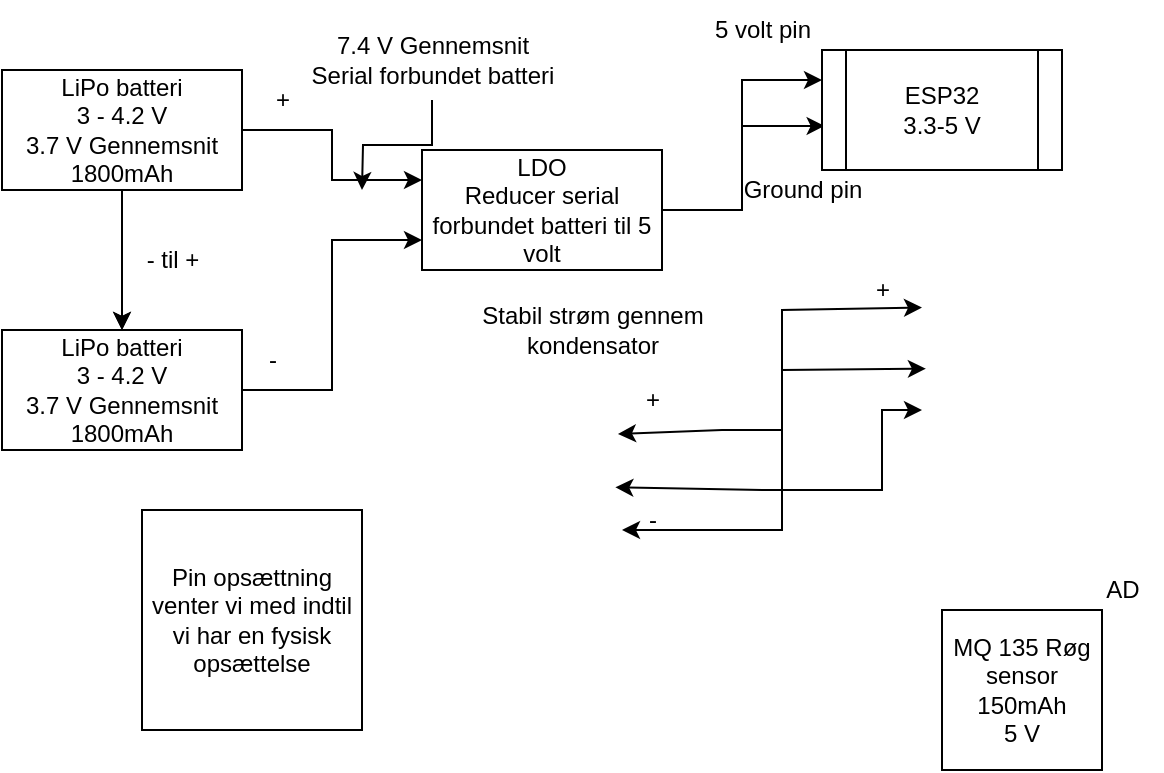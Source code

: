 <mxfile version="21.1.1" type="google" pages="3">
  <diagram id="cht08Sx6rMtbBWIcGeOf" name="Hardware">
    <mxGraphModel grid="1" page="1" gridSize="10" guides="1" tooltips="1" connect="1" arrows="1" fold="1" pageScale="1" pageWidth="850" pageHeight="1100" math="0" shadow="0">
      <root>
        <mxCell id="0" />
        <mxCell id="1" parent="0" />
        <mxCell id="wdVhG9PbO-ZtxWnEt1wb-10" style="edgeStyle=orthogonalEdgeStyle;rounded=0;orthogonalLoop=1;jettySize=auto;html=1;entryX=0;entryY=0.25;entryDx=0;entryDy=0;" edge="1" parent="1" source="PqSJHG23r1IrJSX_8wj1-5" target="PqSJHG23r1IrJSX_8wj1-8">
          <mxGeometry relative="1" as="geometry" />
        </mxCell>
        <mxCell id="4GnLdgJhROQ5FufntM6D-9" style="edgeStyle=orthogonalEdgeStyle;rounded=0;orthogonalLoop=1;jettySize=auto;html=1;entryX=0.011;entryY=0.633;entryDx=0;entryDy=0;entryPerimeter=0;" edge="1" parent="1" source="PqSJHG23r1IrJSX_8wj1-5" target="PqSJHG23r1IrJSX_8wj1-8">
          <mxGeometry relative="1" as="geometry" />
        </mxCell>
        <mxCell id="PqSJHG23r1IrJSX_8wj1-5" value="LDO&lt;br&gt;Reducer serial forbundet batteri til 5 volt" style="rounded=0;whiteSpace=wrap;html=1;" vertex="1" parent="1">
          <mxGeometry x="260" y="90" width="120" height="60" as="geometry" />
        </mxCell>
        <mxCell id="PqSJHG23r1IrJSX_8wj1-6" style="edgeStyle=orthogonalEdgeStyle;rounded=0;orthogonalLoop=1;jettySize=auto;html=1;entryX=0;entryY=0.75;entryDx=0;entryDy=0;" edge="1" parent="1" target="PqSJHG23r1IrJSX_8wj1-5">
          <mxGeometry relative="1" as="geometry" />
        </mxCell>
        <mxCell id="PqSJHG23r1IrJSX_8wj1-8" value="ESP32&lt;br&gt;3.3-5 V" style="shape=process;whiteSpace=wrap;html=1;backgroundOutline=1;" vertex="1" parent="1">
          <mxGeometry x="460" y="40" width="120" height="60" as="geometry" />
        </mxCell>
        <mxCell id="PqSJHG23r1IrJSX_8wj1-7" style="edgeStyle=orthogonalEdgeStyle;rounded=0;orthogonalLoop=1;jettySize=auto;html=1;entryX=0;entryY=0.5;entryDx=0;entryDy=0;" edge="1" parent="1" target="PqSJHG23r1IrJSX_8wj1-5">
          <mxGeometry relative="1" as="geometry" />
        </mxCell>
        <mxCell id="wdVhG9PbO-ZtxWnEt1wb-1" style="edgeStyle=orthogonalEdgeStyle;rounded=0;orthogonalLoop=1;jettySize=auto;html=1;" edge="1" parent="1" source="wdVhG9PbO-ZtxWnEt1wb-2" target="wdVhG9PbO-ZtxWnEt1wb-3">
          <mxGeometry relative="1" as="geometry">
            <Array as="points">
              <mxPoint x="110" y="140" />
              <mxPoint x="110" y="140" />
            </Array>
          </mxGeometry>
        </mxCell>
        <mxCell id="wdVhG9PbO-ZtxWnEt1wb-8" style="edgeStyle=orthogonalEdgeStyle;rounded=0;orthogonalLoop=1;jettySize=auto;html=1;entryX=0;entryY=0.25;entryDx=0;entryDy=0;" edge="1" parent="1" source="wdVhG9PbO-ZtxWnEt1wb-2" target="PqSJHG23r1IrJSX_8wj1-5">
          <mxGeometry relative="1" as="geometry" />
        </mxCell>
        <mxCell id="wdVhG9PbO-ZtxWnEt1wb-13" value="" style="edgeStyle=orthogonalEdgeStyle;rounded=0;orthogonalLoop=1;jettySize=auto;html=1;" edge="1" parent="1" source="wdVhG9PbO-ZtxWnEt1wb-2" target="wdVhG9PbO-ZtxWnEt1wb-3">
          <mxGeometry relative="1" as="geometry" />
        </mxCell>
        <mxCell id="wdVhG9PbO-ZtxWnEt1wb-2" value="LiPo batteri &lt;br&gt;3 - 4.2 V&lt;br&gt;3.7 V Gennemsnit&lt;br&gt;1800mAh" style="rounded=0;whiteSpace=wrap;html=1;" vertex="1" parent="1">
          <mxGeometry x="50" y="50" width="120" height="60" as="geometry" />
        </mxCell>
        <mxCell id="wdVhG9PbO-ZtxWnEt1wb-9" style="edgeStyle=orthogonalEdgeStyle;rounded=0;orthogonalLoop=1;jettySize=auto;html=1;entryX=0;entryY=0.75;entryDx=0;entryDy=0;" edge="1" parent="1" source="wdVhG9PbO-ZtxWnEt1wb-3" target="PqSJHG23r1IrJSX_8wj1-5">
          <mxGeometry relative="1" as="geometry" />
        </mxCell>
        <mxCell id="wdVhG9PbO-ZtxWnEt1wb-3" value="LiPo batteri &lt;br&gt;3 - 4.2 V&lt;br&gt;3.7 V Gennemsnit&lt;br&gt;1800mAh" style="rounded=0;whiteSpace=wrap;html=1;" vertex="1" parent="1">
          <mxGeometry x="50" y="180" width="120" height="60" as="geometry" />
        </mxCell>
        <mxCell id="wdVhG9PbO-ZtxWnEt1wb-4" value="MQ 135 Røg sensor&lt;br&gt;150mAh&lt;br&gt;5 V" style="whiteSpace=wrap;html=1;aspect=fixed;" vertex="1" parent="1">
          <mxGeometry x="520" y="320" width="80" height="80" as="geometry" />
        </mxCell>
        <mxCell id="wdVhG9PbO-ZtxWnEt1wb-14" value="- til +" style="text;html=1;align=center;verticalAlign=middle;resizable=0;points=[];autosize=1;strokeColor=none;fillColor=none;" vertex="1" parent="1">
          <mxGeometry x="110" y="130" width="50" height="30" as="geometry" />
        </mxCell>
        <mxCell id="wdVhG9PbO-ZtxWnEt1wb-15" value="+" style="text;html=1;align=center;verticalAlign=middle;resizable=0;points=[];autosize=1;strokeColor=none;fillColor=none;" vertex="1" parent="1">
          <mxGeometry x="175" y="50" width="30" height="30" as="geometry" />
        </mxCell>
        <mxCell id="wdVhG9PbO-ZtxWnEt1wb-16" value="-" style="text;html=1;align=center;verticalAlign=middle;resizable=0;points=[];autosize=1;strokeColor=none;fillColor=none;" vertex="1" parent="1">
          <mxGeometry x="170" y="180" width="30" height="30" as="geometry" />
        </mxCell>
        <mxCell id="wdVhG9PbO-ZtxWnEt1wb-18" style="edgeStyle=orthogonalEdgeStyle;rounded=0;orthogonalLoop=1;jettySize=auto;html=1;" edge="1" parent="1" source="wdVhG9PbO-ZtxWnEt1wb-17">
          <mxGeometry relative="1" as="geometry">
            <mxPoint x="230" y="110" as="targetPoint" />
          </mxGeometry>
        </mxCell>
        <mxCell id="wdVhG9PbO-ZtxWnEt1wb-17" value="7.4 V Gennemsnit&lt;br&gt;Serial forbundet batteri" style="text;html=1;align=center;verticalAlign=middle;resizable=0;points=[];autosize=1;strokeColor=none;fillColor=none;" vertex="1" parent="1">
          <mxGeometry x="195" y="25" width="140" height="40" as="geometry" />
        </mxCell>
        <mxCell id="wdVhG9PbO-ZtxWnEt1wb-24" value="+" style="text;html=1;align=center;verticalAlign=middle;resizable=0;points=[];autosize=1;strokeColor=none;fillColor=none;" vertex="1" parent="1">
          <mxGeometry x="360" y="200" width="30" height="30" as="geometry" />
        </mxCell>
        <mxCell id="wdVhG9PbO-ZtxWnEt1wb-25" value="-" style="text;html=1;align=center;verticalAlign=middle;resizable=0;points=[];autosize=1;strokeColor=none;fillColor=none;" vertex="1" parent="1">
          <mxGeometry x="360" y="260" width="30" height="30" as="geometry" />
        </mxCell>
        <mxCell id="wdVhG9PbO-ZtxWnEt1wb-27" value="Pin opsættning venter vi med indtil vi har en fysisk opsættelse" style="whiteSpace=wrap;html=1;aspect=fixed;" vertex="1" parent="1">
          <mxGeometry x="120" y="270" width="110" height="110" as="geometry" />
        </mxCell>
        <mxCell id="4GnLdgJhROQ5FufntM6D-3" value="" style="endArrow=classic;startArrow=classic;html=1;rounded=0;exitX=-0.067;exitY=0.067;exitDx=0;exitDy=0;exitPerimeter=0;entryX=0;entryY=0.25;entryDx=0;entryDy=0;" edge="1" parent="1">
          <mxGeometry width="50" height="50" relative="1" as="geometry">
            <mxPoint x="357.99" y="232.01" as="sourcePoint" />
            <mxPoint x="510" y="168.75" as="targetPoint" />
            <Array as="points">
              <mxPoint x="410" y="230" />
              <mxPoint x="440" y="230" />
              <mxPoint x="440" y="170" />
            </Array>
          </mxGeometry>
        </mxCell>
        <mxCell id="4GnLdgJhROQ5FufntM6D-4" value="" style="endArrow=classic;startArrow=classic;html=1;rounded=0;exitX=-0.111;exitY=0.956;exitDx=0;exitDy=0;exitPerimeter=0;" edge="1" parent="1">
          <mxGeometry width="50" height="50" relative="1" as="geometry">
            <mxPoint x="356.67" y="258.68" as="sourcePoint" />
            <mxPoint x="510" y="220" as="targetPoint" />
            <Array as="points">
              <mxPoint x="430" y="260" />
              <mxPoint x="490" y="260" />
              <mxPoint x="490" y="220" />
            </Array>
          </mxGeometry>
        </mxCell>
        <mxCell id="4GnLdgJhROQ5FufntM6D-8" value="5 volt pin" style="text;html=1;align=center;verticalAlign=middle;resizable=0;points=[];autosize=1;strokeColor=none;fillColor=none;" vertex="1" parent="1">
          <mxGeometry x="395" y="15" width="70" height="30" as="geometry" />
        </mxCell>
        <mxCell id="4GnLdgJhROQ5FufntM6D-10" value="Ground pin" style="text;html=1;align=center;verticalAlign=middle;resizable=0;points=[];autosize=1;strokeColor=none;fillColor=none;" vertex="1" parent="1">
          <mxGeometry x="410" y="95" width="80" height="30" as="geometry" />
        </mxCell>
        <mxCell id="bICxV2Dl_RaOIShKPeEX-1" value="Stabil strøm gennem &lt;br&gt;kondensator" style="text;html=1;align=center;verticalAlign=middle;resizable=0;points=[];autosize=1;strokeColor=none;fillColor=none;" vertex="1" parent="1">
          <mxGeometry x="280" y="160" width="130" height="40" as="geometry" />
        </mxCell>
        <mxCell id="bICxV2Dl_RaOIShKPeEX-5" value="AD" style="text;html=1;align=center;verticalAlign=middle;resizable=0;points=[];autosize=1;strokeColor=none;fillColor=none;" vertex="1" parent="1">
          <mxGeometry x="590" y="295" width="40" height="30" as="geometry" />
        </mxCell>
        <mxCell id="PUn33nfPiZZp9KQ5Z-89-1" value="+" style="text;html=1;align=center;verticalAlign=middle;resizable=0;points=[];autosize=1;strokeColor=none;fillColor=none;" vertex="1" parent="1">
          <mxGeometry x="475" y="145" width="30" height="30" as="geometry" />
        </mxCell>
        <mxCell id="PUn33nfPiZZp9KQ5Z-89-4" value="" style="endArrow=classic;startArrow=classic;html=1;rounded=0;entryX=0.015;entryY=0.658;entryDx=0;entryDy=0;entryPerimeter=0;" edge="1" parent="1">
          <mxGeometry width="50" height="50" relative="1" as="geometry">
            <mxPoint x="360" y="280" as="sourcePoint" />
            <mxPoint x="511.95" y="199.35" as="targetPoint" />
            <Array as="points">
              <mxPoint x="440" y="280" />
              <mxPoint x="440" y="200" />
            </Array>
          </mxGeometry>
        </mxCell>
      </root>
    </mxGraphModel>
  </diagram>
  <diagram id="C5RBs43oDa-KdzZeNtuy" name="Software">
    <mxGraphModel grid="1" page="1" gridSize="10" guides="1" tooltips="1" connect="1" arrows="1" fold="1" pageScale="1" pageWidth="827" pageHeight="1169" math="0" shadow="0">
      <root>
        <mxCell id="WIyWlLk6GJQsqaUBKTNV-0" />
        <mxCell id="WIyWlLk6GJQsqaUBKTNV-1" parent="WIyWlLk6GJQsqaUBKTNV-0" />
        <mxCell id="S6wTLcBWOWjdzUBLz-QY-0" style="edgeStyle=orthogonalEdgeStyle;rounded=0;orthogonalLoop=1;jettySize=auto;html=1;entryX=0.5;entryY=0;entryDx=0;entryDy=0;" edge="1" parent="WIyWlLk6GJQsqaUBKTNV-1" source="S6wTLcBWOWjdzUBLz-QY-1" target="S6wTLcBWOWjdzUBLz-QY-3">
          <mxGeometry relative="1" as="geometry" />
        </mxCell>
        <mxCell id="S6wTLcBWOWjdzUBLz-QY-1" value="Start process&amp;nbsp;" style="ellipse;whiteSpace=wrap;html=1;" vertex="1" parent="WIyWlLk6GJQsqaUBKTNV-1">
          <mxGeometry x="-240" width="120" height="80" as="geometry" />
        </mxCell>
        <mxCell id="S6wTLcBWOWjdzUBLz-QY-2" style="edgeStyle=orthogonalEdgeStyle;rounded=0;orthogonalLoop=1;jettySize=auto;html=1;exitX=0.5;exitY=1;exitDx=0;exitDy=0;entryX=0.5;entryY=0;entryDx=0;entryDy=0;entryPerimeter=0;" edge="1" parent="WIyWlLk6GJQsqaUBKTNV-1" source="S6wTLcBWOWjdzUBLz-QY-3" target="S6wTLcBWOWjdzUBLz-QY-73">
          <mxGeometry relative="1" as="geometry" />
        </mxCell>
        <mxCell id="S6wTLcBWOWjdzUBLz-QY-3" value="The order of Loading Processes and scripts" style="shape=process;whiteSpace=wrap;html=1;backgroundOutline=1;" vertex="1" parent="WIyWlLk6GJQsqaUBKTNV-1">
          <mxGeometry x="-240" y="110" width="120" height="60" as="geometry" />
        </mxCell>
        <mxCell id="S6wTLcBWOWjdzUBLz-QY-4" style="edgeStyle=orthogonalEdgeStyle;rounded=0;orthogonalLoop=1;jettySize=auto;html=1;" edge="1" parent="WIyWlLk6GJQsqaUBKTNV-1" source="S6wTLcBWOWjdzUBLz-QY-5" target="S6wTLcBWOWjdzUBLz-QY-13">
          <mxGeometry relative="1" as="geometry" />
        </mxCell>
        <mxCell id="S6wTLcBWOWjdzUBLz-QY-5" value="SQLite Database" style="ellipse;whiteSpace=wrap;html=1;" vertex="1" parent="WIyWlLk6GJQsqaUBKTNV-1">
          <mxGeometry x="148" width="120" height="80" as="geometry" />
        </mxCell>
        <mxCell id="S6wTLcBWOWjdzUBLz-QY-6" style="edgeStyle=orthogonalEdgeStyle;rounded=0;orthogonalLoop=1;jettySize=auto;html=1;" edge="1" parent="WIyWlLk6GJQsqaUBKTNV-1" source="S6wTLcBWOWjdzUBLz-QY-7" target="S6wTLcBWOWjdzUBLz-QY-16">
          <mxGeometry relative="1" as="geometry" />
        </mxCell>
        <mxCell id="S6wTLcBWOWjdzUBLz-QY-7" value="RPI RaspBerryPi" style="ellipse;whiteSpace=wrap;html=1;" vertex="1" parent="WIyWlLk6GJQsqaUBKTNV-1">
          <mxGeometry x="490" width="120" height="80" as="geometry" />
        </mxCell>
        <mxCell id="S6wTLcBWOWjdzUBLz-QY-8" style="edgeStyle=orthogonalEdgeStyle;rounded=0;orthogonalLoop=1;jettySize=auto;html=1;entryX=0.5;entryY=0;entryDx=0;entryDy=0;" edge="1" parent="WIyWlLk6GJQsqaUBKTNV-1" source="S6wTLcBWOWjdzUBLz-QY-9" target="S6wTLcBWOWjdzUBLz-QY-18">
          <mxGeometry relative="1" as="geometry" />
        </mxCell>
        <mxCell id="S6wTLcBWOWjdzUBLz-QY-9" value="HTML" style="ellipse;whiteSpace=wrap;html=1;" vertex="1" parent="WIyWlLk6GJQsqaUBKTNV-1">
          <mxGeometry x="740" width="120" height="80" as="geometry" />
        </mxCell>
        <mxCell id="S6wTLcBWOWjdzUBLz-QY-10" style="edgeStyle=orthogonalEdgeStyle;rounded=0;orthogonalLoop=1;jettySize=auto;html=1;" edge="1" parent="WIyWlLk6GJQsqaUBKTNV-1" source="S6wTLcBWOWjdzUBLz-QY-11" target="S6wTLcBWOWjdzUBLz-QY-20">
          <mxGeometry relative="1" as="geometry" />
        </mxCell>
        <mxCell id="S6wTLcBWOWjdzUBLz-QY-11" value="&lt;div&gt;ESP32 Main&lt;/div&gt;" style="ellipse;whiteSpace=wrap;html=1;" vertex="1" parent="WIyWlLk6GJQsqaUBKTNV-1">
          <mxGeometry x="980" width="120" height="80" as="geometry" />
        </mxCell>
        <mxCell id="S6wTLcBWOWjdzUBLz-QY-12" style="edgeStyle=orthogonalEdgeStyle;rounded=0;orthogonalLoop=1;jettySize=auto;html=1;entryX=0.5;entryY=0;entryDx=0;entryDy=0;entryPerimeter=0;" edge="1" parent="WIyWlLk6GJQsqaUBKTNV-1" source="S6wTLcBWOWjdzUBLz-QY-13" target="S6wTLcBWOWjdzUBLz-QY-58">
          <mxGeometry relative="1" as="geometry" />
        </mxCell>
        <mxCell id="S6wTLcBWOWjdzUBLz-QY-13" value="Database lister pre-oprettede på RPI" style="shape=process;whiteSpace=wrap;html=1;backgroundOutline=1;" vertex="1" parent="WIyWlLk6GJQsqaUBKTNV-1">
          <mxGeometry x="148" y="110" width="120" height="60" as="geometry" />
        </mxCell>
        <mxCell id="S6wTLcBWOWjdzUBLz-QY-14" style="edgeStyle=orthogonalEdgeStyle;rounded=0;orthogonalLoop=1;jettySize=auto;html=1;" edge="1" parent="WIyWlLk6GJQsqaUBKTNV-1" source="S6wTLcBWOWjdzUBLz-QY-16" target="S6wTLcBWOWjdzUBLz-QY-51">
          <mxGeometry relative="1" as="geometry" />
        </mxCell>
        <mxCell id="S6wTLcBWOWjdzUBLz-QY-15" style="edgeStyle=orthogonalEdgeStyle;rounded=0;orthogonalLoop=1;jettySize=auto;html=1;entryX=1;entryY=0.5;entryDx=0;entryDy=0;" edge="1" parent="WIyWlLk6GJQsqaUBKTNV-1" source="S6wTLcBWOWjdzUBLz-QY-16" target="S6wTLcBWOWjdzUBLz-QY-5">
          <mxGeometry relative="1" as="geometry">
            <Array as="points">
              <mxPoint x="550" y="190" />
              <mxPoint x="379" y="190" />
              <mxPoint x="379" y="40" />
            </Array>
          </mxGeometry>
        </mxCell>
        <mxCell id="S6wTLcBWOWjdzUBLz-QY-16" value="Load boot, connection, SSH" style="shape=process;whiteSpace=wrap;html=1;backgroundOutline=1;" vertex="1" parent="WIyWlLk6GJQsqaUBKTNV-1">
          <mxGeometry x="490" y="110" width="120" height="60" as="geometry" />
        </mxCell>
        <mxCell id="S6wTLcBWOWjdzUBLz-QY-17" style="edgeStyle=orthogonalEdgeStyle;rounded=0;orthogonalLoop=1;jettySize=auto;html=1;entryX=0.5;entryY=0;entryDx=0;entryDy=0;entryPerimeter=0;" edge="1" parent="WIyWlLk6GJQsqaUBKTNV-1" source="S6wTLcBWOWjdzUBLz-QY-18" target="S6wTLcBWOWjdzUBLz-QY-46">
          <mxGeometry relative="1" as="geometry" />
        </mxCell>
        <mxCell id="S6wTLcBWOWjdzUBLz-QY-18" value="Load CSS, Graph page, Index page. Main Page" style="shape=process;whiteSpace=wrap;html=1;backgroundOutline=1;" vertex="1" parent="WIyWlLk6GJQsqaUBKTNV-1">
          <mxGeometry x="740" y="110" width="120" height="60" as="geometry" />
        </mxCell>
        <mxCell id="S6wTLcBWOWjdzUBLz-QY-19" style="edgeStyle=orthogonalEdgeStyle;rounded=0;orthogonalLoop=1;jettySize=auto;html=1;" edge="1" parent="WIyWlLk6GJQsqaUBKTNV-1" source="S6wTLcBWOWjdzUBLz-QY-20" target="S6wTLcBWOWjdzUBLz-QY-23">
          <mxGeometry relative="1" as="geometry" />
        </mxCell>
        <mxCell id="S6wTLcBWOWjdzUBLz-QY-20" value="Load Main, System, Libary. kodes" style="shape=process;whiteSpace=wrap;html=1;backgroundOutline=1;" vertex="1" parent="WIyWlLk6GJQsqaUBKTNV-1">
          <mxGeometry x="980" y="110" width="120" height="60" as="geometry" />
        </mxCell>
        <mxCell id="S6wTLcBWOWjdzUBLz-QY-21" style="edgeStyle=orthogonalEdgeStyle;rounded=0;orthogonalLoop=1;jettySize=auto;html=1;exitX=1;exitY=0.5;exitDx=0;exitDy=0;" edge="1" parent="WIyWlLk6GJQsqaUBKTNV-1" source="S6wTLcBWOWjdzUBLz-QY-23" target="S6wTLcBWOWjdzUBLz-QY-24">
          <mxGeometry relative="1" as="geometry" />
        </mxCell>
        <mxCell id="S6wTLcBWOWjdzUBLz-QY-22" style="edgeStyle=orthogonalEdgeStyle;rounded=0;orthogonalLoop=1;jettySize=auto;html=1;" edge="1" parent="WIyWlLk6GJQsqaUBKTNV-1" source="S6wTLcBWOWjdzUBLz-QY-23" target="S6wTLcBWOWjdzUBLz-QY-27">
          <mxGeometry relative="1" as="geometry" />
        </mxCell>
        <mxCell id="S6wTLcBWOWjdzUBLz-QY-23" value="Pre defined parameter ud fra tempratur, fugt og røg" style="rhombus;whiteSpace=wrap;html=1;" vertex="1" parent="WIyWlLk6GJQsqaUBKTNV-1">
          <mxGeometry x="960" y="190" width="120" height="110" as="geometry" />
        </mxCell>
        <mxCell id="S6wTLcBWOWjdzUBLz-QY-24" value="Slut / shutdown ESP32" style="rounded=0;whiteSpace=wrap;html=1;" vertex="1" parent="WIyWlLk6GJQsqaUBKTNV-1">
          <mxGeometry x="1130" y="230" width="120" height="60" as="geometry" />
        </mxCell>
        <mxCell id="S6wTLcBWOWjdzUBLz-QY-25" value="Nej" style="text;html=1;strokeColor=none;fillColor=none;align=center;verticalAlign=middle;whiteSpace=wrap;rounded=0;" vertex="1" parent="WIyWlLk6GJQsqaUBKTNV-1">
          <mxGeometry x="1070" y="230" width="60" height="30" as="geometry" />
        </mxCell>
        <mxCell id="S6wTLcBWOWjdzUBLz-QY-26" style="edgeStyle=orthogonalEdgeStyle;rounded=0;orthogonalLoop=1;jettySize=auto;html=1;entryX=0.5;entryY=0;entryDx=0;entryDy=0;" edge="1" parent="WIyWlLk6GJQsqaUBKTNV-1" source="S6wTLcBWOWjdzUBLz-QY-27" target="S6wTLcBWOWjdzUBLz-QY-30">
          <mxGeometry relative="1" as="geometry" />
        </mxCell>
        <mxCell id="S6wTLcBWOWjdzUBLz-QY-27" value="Try" style="rounded=1;whiteSpace=wrap;html=1;absoluteArcSize=1;arcSize=14;strokeWidth=2;" vertex="1" parent="WIyWlLk6GJQsqaUBKTNV-1">
          <mxGeometry x="1010" y="320" width="60" height="60" as="geometry" />
        </mxCell>
        <mxCell id="S6wTLcBWOWjdzUBLz-QY-28" value="Ja" style="text;html=1;strokeColor=none;fillColor=none;align=center;verticalAlign=middle;whiteSpace=wrap;rounded=0;" vertex="1" parent="WIyWlLk6GJQsqaUBKTNV-1">
          <mxGeometry x="1000" y="290" width="60" height="30" as="geometry" />
        </mxCell>
        <mxCell id="S6wTLcBWOWjdzUBLz-QY-29" style="edgeStyle=orthogonalEdgeStyle;rounded=0;orthogonalLoop=1;jettySize=auto;html=1;" edge="1" parent="WIyWlLk6GJQsqaUBKTNV-1" source="S6wTLcBWOWjdzUBLz-QY-30" target="S6wTLcBWOWjdzUBLz-QY-33">
          <mxGeometry relative="1" as="geometry" />
        </mxCell>
        <mxCell id="S6wTLcBWOWjdzUBLz-QY-30" value="Kode" style="rounded=1;whiteSpace=wrap;html=1;absoluteArcSize=1;arcSize=14;strokeWidth=2;" vertex="1" parent="WIyWlLk6GJQsqaUBKTNV-1">
          <mxGeometry x="1010" y="410" width="60" height="60" as="geometry" />
        </mxCell>
        <mxCell id="S6wTLcBWOWjdzUBLz-QY-31" style="edgeStyle=orthogonalEdgeStyle;rounded=0;orthogonalLoop=1;jettySize=auto;html=1;" edge="1" parent="WIyWlLk6GJQsqaUBKTNV-1" source="S6wTLcBWOWjdzUBLz-QY-33" target="S6wTLcBWOWjdzUBLz-QY-34">
          <mxGeometry relative="1" as="geometry" />
        </mxCell>
        <mxCell id="S6wTLcBWOWjdzUBLz-QY-32" style="edgeStyle=orthogonalEdgeStyle;rounded=0;orthogonalLoop=1;jettySize=auto;html=1;exitX=0;exitY=0.5;exitDx=0;exitDy=0;exitPerimeter=0;entryX=0;entryY=0.5;entryDx=0;entryDy=0;" edge="1" parent="WIyWlLk6GJQsqaUBKTNV-1" source="S6wTLcBWOWjdzUBLz-QY-33" target="S6wTLcBWOWjdzUBLz-QY-93">
          <mxGeometry relative="1" as="geometry">
            <Array as="points">
              <mxPoint x="970" y="540" />
              <mxPoint x="970" y="710" />
            </Array>
          </mxGeometry>
        </mxCell>
        <mxCell id="S6wTLcBWOWjdzUBLz-QY-33" value="MålData" style="strokeWidth=2;html=1;shape=mxgraph.flowchart.decision;whiteSpace=wrap;" vertex="1" parent="WIyWlLk6GJQsqaUBKTNV-1">
          <mxGeometry x="1000" y="500" width="80" height="80" as="geometry" />
        </mxCell>
        <mxCell id="S6wTLcBWOWjdzUBLz-QY-34" value="MålData" style="verticalLabelPosition=bottom;verticalAlign=top;html=1;shape=process;whiteSpace=wrap;rounded=1;size=0.14;arcSize=6;" vertex="1" parent="WIyWlLk6GJQsqaUBKTNV-1">
          <mxGeometry x="990" y="610" width="100" height="60" as="geometry" />
        </mxCell>
        <mxCell id="S6wTLcBWOWjdzUBLz-QY-35" value="" style="verticalLabelPosition=bottom;verticalAlign=top;html=1;strokeWidth=2;shape=mxgraph.arrows2.arrow;dy=1;dx=19;notch=0;" vertex="1" parent="WIyWlLk6GJQsqaUBKTNV-1">
          <mxGeometry x="1100" y="605" width="100" height="70" as="geometry" />
        </mxCell>
        <mxCell id="S6wTLcBWOWjdzUBLz-QY-36" style="edgeStyle=orthogonalEdgeStyle;rounded=0;orthogonalLoop=1;jettySize=auto;html=1;entryX=0;entryY=0.5;entryDx=0;entryDy=0;entryPerimeter=0;" edge="1" parent="WIyWlLk6GJQsqaUBKTNV-1" source="S6wTLcBWOWjdzUBLz-QY-37" target="S6wTLcBWOWjdzUBLz-QY-90">
          <mxGeometry relative="1" as="geometry" />
        </mxCell>
        <mxCell id="S6wTLcBWOWjdzUBLz-QY-37" value="DataBase" style="strokeWidth=2;html=1;shape=mxgraph.flowchart.database;whiteSpace=wrap;" vertex="1" parent="WIyWlLk6GJQsqaUBKTNV-1">
          <mxGeometry x="1220" y="605" width="60" height="60" as="geometry" />
        </mxCell>
        <mxCell id="S6wTLcBWOWjdzUBLz-QY-38" value="Transfer" style="text;html=1;strokeColor=none;fillColor=none;align=center;verticalAlign=middle;whiteSpace=wrap;rounded=0;" vertex="1" parent="WIyWlLk6GJQsqaUBKTNV-1">
          <mxGeometry x="1110" y="605" width="60" height="30" as="geometry" />
        </mxCell>
        <mxCell id="S6wTLcBWOWjdzUBLz-QY-39" style="edgeStyle=orthogonalEdgeStyle;rounded=0;orthogonalLoop=1;jettySize=auto;html=1;entryX=0.5;entryY=0;entryDx=0;entryDy=0;" edge="1" parent="WIyWlLk6GJQsqaUBKTNV-1" source="S6wTLcBWOWjdzUBLz-QY-41" target="S6wTLcBWOWjdzUBLz-QY-42">
          <mxGeometry relative="1" as="geometry" />
        </mxCell>
        <mxCell id="S6wTLcBWOWjdzUBLz-QY-40" style="edgeStyle=orthogonalEdgeStyle;rounded=0;orthogonalLoop=1;jettySize=auto;html=1;" edge="1" parent="WIyWlLk6GJQsqaUBKTNV-1" source="S6wTLcBWOWjdzUBLz-QY-41">
          <mxGeometry relative="1" as="geometry">
            <mxPoint x="800" y="330" as="targetPoint" />
            <Array as="points">
              <mxPoint x="880" y="400" />
              <mxPoint x="880" y="330" />
              <mxPoint x="860" y="330" />
            </Array>
          </mxGeometry>
        </mxCell>
        <mxCell id="S6wTLcBWOWjdzUBLz-QY-41" value="Oprethold Hjemmeside?" style="strokeWidth=2;html=1;shape=mxgraph.flowchart.decision;whiteSpace=wrap;" vertex="1" parent="WIyWlLk6GJQsqaUBKTNV-1">
          <mxGeometry x="750" y="350" width="100" height="100" as="geometry" />
        </mxCell>
        <mxCell id="S6wTLcBWOWjdzUBLz-QY-42" value="Slut" style="ellipse;whiteSpace=wrap;html=1;" vertex="1" parent="WIyWlLk6GJQsqaUBKTNV-1">
          <mxGeometry x="740" y="500" width="120" height="80" as="geometry" />
        </mxCell>
        <mxCell id="S6wTLcBWOWjdzUBLz-QY-43" value="Nej" style="text;html=1;strokeColor=none;fillColor=none;align=center;verticalAlign=middle;whiteSpace=wrap;rounded=0;" vertex="1" parent="WIyWlLk6GJQsqaUBKTNV-1">
          <mxGeometry x="750" y="450" width="60" height="30" as="geometry" />
        </mxCell>
        <mxCell id="S6wTLcBWOWjdzUBLz-QY-44" value="Ja" style="text;html=1;strokeColor=none;fillColor=none;align=center;verticalAlign=middle;whiteSpace=wrap;rounded=0;" vertex="1" parent="WIyWlLk6GJQsqaUBKTNV-1">
          <mxGeometry x="830" y="360" width="60" height="30" as="geometry" />
        </mxCell>
        <mxCell id="S6wTLcBWOWjdzUBLz-QY-45" style="edgeStyle=orthogonalEdgeStyle;rounded=0;orthogonalLoop=1;jettySize=auto;html=1;" edge="1" parent="WIyWlLk6GJQsqaUBKTNV-1" source="S6wTLcBWOWjdzUBLz-QY-46" target="S6wTLcBWOWjdzUBLz-QY-41">
          <mxGeometry relative="1" as="geometry" />
        </mxCell>
        <mxCell id="S6wTLcBWOWjdzUBLz-QY-46" value="RPI Runining" style="verticalLabelPosition=bottom;verticalAlign=top;html=1;shape=mxgraph.flowchart.on-page_reference;" vertex="1" parent="WIyWlLk6GJQsqaUBKTNV-1">
          <mxGeometry x="770" y="215" width="60" height="60" as="geometry" />
        </mxCell>
        <mxCell id="S6wTLcBWOWjdzUBLz-QY-47" style="edgeStyle=orthogonalEdgeStyle;rounded=0;orthogonalLoop=1;jettySize=auto;html=1;entryX=1;entryY=0.5;entryDx=0;entryDy=0;entryPerimeter=0;" edge="1" parent="WIyWlLk6GJQsqaUBKTNV-1" source="S6wTLcBWOWjdzUBLz-QY-48" target="S6wTLcBWOWjdzUBLz-QY-51">
          <mxGeometry relative="1" as="geometry">
            <Array as="points">
              <mxPoint x="615" y="380" />
              <mxPoint x="615" y="265" />
            </Array>
          </mxGeometry>
        </mxCell>
        <mxCell id="S6wTLcBWOWjdzUBLz-QY-48" value="RPI Runining" style="verticalLabelPosition=bottom;verticalAlign=top;html=1;shape=mxgraph.flowchart.on-page_reference;" vertex="1" parent="WIyWlLk6GJQsqaUBKTNV-1">
          <mxGeometry x="520" y="350" width="60" height="60" as="geometry" />
        </mxCell>
        <mxCell id="S6wTLcBWOWjdzUBLz-QY-49" style="edgeStyle=orthogonalEdgeStyle;rounded=0;orthogonalLoop=1;jettySize=auto;html=1;entryX=0.5;entryY=0;entryDx=0;entryDy=0;entryPerimeter=0;" edge="1" parent="WIyWlLk6GJQsqaUBKTNV-1" source="S6wTLcBWOWjdzUBLz-QY-51" target="S6wTLcBWOWjdzUBLz-QY-48">
          <mxGeometry relative="1" as="geometry" />
        </mxCell>
        <mxCell id="S6wTLcBWOWjdzUBLz-QY-50" style="edgeStyle=orthogonalEdgeStyle;rounded=0;orthogonalLoop=1;jettySize=auto;html=1;entryX=0;entryY=0.5;entryDx=0;entryDy=0;entryPerimeter=0;" edge="1" parent="WIyWlLk6GJQsqaUBKTNV-1" source="S6wTLcBWOWjdzUBLz-QY-51" target="S6wTLcBWOWjdzUBLz-QY-52">
          <mxGeometry relative="1" as="geometry">
            <Array as="points">
              <mxPoint x="480" y="265" />
              <mxPoint x="480" y="510" />
            </Array>
          </mxGeometry>
        </mxCell>
        <mxCell id="S6wTLcBWOWjdzUBLz-QY-51" value="Tændt eller slukkede" style="strokeWidth=2;html=1;shape=mxgraph.flowchart.decision;whiteSpace=wrap;" vertex="1" parent="WIyWlLk6GJQsqaUBKTNV-1">
          <mxGeometry x="505" y="220" width="90" height="90" as="geometry" />
        </mxCell>
        <mxCell id="S6wTLcBWOWjdzUBLz-QY-52" value="Slut" style="strokeWidth=2;html=1;shape=mxgraph.flowchart.start_1;whiteSpace=wrap;" vertex="1" parent="WIyWlLk6GJQsqaUBKTNV-1">
          <mxGeometry x="500" y="480" width="100" height="60" as="geometry" />
        </mxCell>
        <mxCell id="S6wTLcBWOWjdzUBLz-QY-53" style="edgeStyle=orthogonalEdgeStyle;rounded=0;orthogonalLoop=1;jettySize=auto;html=1;entryX=0;entryY=0.5;entryDx=0;entryDy=0;" edge="1" parent="WIyWlLk6GJQsqaUBKTNV-1" source="S6wTLcBWOWjdzUBLz-QY-54" target="S6wTLcBWOWjdzUBLz-QY-9">
          <mxGeometry relative="1" as="geometry" />
        </mxCell>
        <mxCell id="S6wTLcBWOWjdzUBLz-QY-54" value="Ja" style="text;html=1;strokeColor=none;fillColor=none;align=center;verticalAlign=middle;whiteSpace=wrap;rounded=0;" vertex="1" parent="WIyWlLk6GJQsqaUBKTNV-1">
          <mxGeometry x="490" y="310" width="60" height="30" as="geometry" />
        </mxCell>
        <mxCell id="S6wTLcBWOWjdzUBLz-QY-55" value="Nej" style="text;html=1;strokeColor=none;fillColor=none;align=center;verticalAlign=middle;whiteSpace=wrap;rounded=0;" vertex="1" parent="WIyWlLk6GJQsqaUBKTNV-1">
          <mxGeometry x="430" y="360" width="60" height="30" as="geometry" />
        </mxCell>
        <mxCell id="S6wTLcBWOWjdzUBLz-QY-56" style="edgeStyle=orthogonalEdgeStyle;rounded=0;orthogonalLoop=1;jettySize=auto;html=1;" edge="1" parent="WIyWlLk6GJQsqaUBKTNV-1" source="S6wTLcBWOWjdzUBLz-QY-58" target="S6wTLcBWOWjdzUBLz-QY-61">
          <mxGeometry relative="1" as="geometry" />
        </mxCell>
        <mxCell id="S6wTLcBWOWjdzUBLz-QY-57" style="edgeStyle=orthogonalEdgeStyle;rounded=0;orthogonalLoop=1;jettySize=auto;html=1;entryX=0;entryY=0.5;entryDx=0;entryDy=0;" edge="1" parent="WIyWlLk6GJQsqaUBKTNV-1" source="S6wTLcBWOWjdzUBLz-QY-58" target="S6wTLcBWOWjdzUBLz-QY-63">
          <mxGeometry relative="1" as="geometry" />
        </mxCell>
        <mxCell id="S6wTLcBWOWjdzUBLz-QY-58" value="Er RPI aktiv?" style="strokeWidth=2;html=1;shape=mxgraph.flowchart.decision;whiteSpace=wrap;" vertex="1" parent="WIyWlLk6GJQsqaUBKTNV-1">
          <mxGeometry x="170" y="207.5" width="76" height="75" as="geometry" />
        </mxCell>
        <mxCell id="S6wTLcBWOWjdzUBLz-QY-59" style="edgeStyle=orthogonalEdgeStyle;rounded=0;orthogonalLoop=1;jettySize=auto;html=1;entryX=0.5;entryY=0;entryDx=0;entryDy=0;entryPerimeter=0;" edge="1" parent="WIyWlLk6GJQsqaUBKTNV-1" source="S6wTLcBWOWjdzUBLz-QY-61" target="S6wTLcBWOWjdzUBLz-QY-62">
          <mxGeometry relative="1" as="geometry" />
        </mxCell>
        <mxCell id="S6wTLcBWOWjdzUBLz-QY-60" style="edgeStyle=orthogonalEdgeStyle;rounded=0;orthogonalLoop=1;jettySize=auto;html=1;entryX=0.5;entryY=0;entryDx=0;entryDy=0;" edge="1" parent="WIyWlLk6GJQsqaUBKTNV-1" source="S6wTLcBWOWjdzUBLz-QY-61" target="S6wTLcBWOWjdzUBLz-QY-68">
          <mxGeometry relative="1" as="geometry">
            <Array as="points">
              <mxPoint x="110" y="360" />
            </Array>
          </mxGeometry>
        </mxCell>
        <mxCell id="S6wTLcBWOWjdzUBLz-QY-61" value="Ny data indsamlede?" style="strokeWidth=2;html=1;shape=mxgraph.flowchart.decision;whiteSpace=wrap;" vertex="1" parent="WIyWlLk6GJQsqaUBKTNV-1">
          <mxGeometry x="158" y="310" width="100" height="100" as="geometry" />
        </mxCell>
        <mxCell id="S6wTLcBWOWjdzUBLz-QY-62" value="DataBase" style="strokeWidth=2;html=1;shape=mxgraph.flowchart.database;whiteSpace=wrap;" vertex="1" parent="WIyWlLk6GJQsqaUBKTNV-1">
          <mxGeometry x="178" y="450" width="60" height="60" as="geometry" />
        </mxCell>
        <mxCell id="S6wTLcBWOWjdzUBLz-QY-63" value="Slut" style="ellipse;whiteSpace=wrap;html=1;" vertex="1" parent="WIyWlLk6GJQsqaUBKTNV-1">
          <mxGeometry x="274" y="205" width="120" height="80" as="geometry" />
        </mxCell>
        <mxCell id="S6wTLcBWOWjdzUBLz-QY-64" value="Nej" style="text;html=1;strokeColor=none;fillColor=none;align=center;verticalAlign=middle;whiteSpace=wrap;rounded=0;" vertex="1" parent="WIyWlLk6GJQsqaUBKTNV-1">
          <mxGeometry x="224" y="207.5" width="60" height="30" as="geometry" />
        </mxCell>
        <mxCell id="S6wTLcBWOWjdzUBLz-QY-65" value="Ja" style="text;html=1;strokeColor=none;fillColor=none;align=center;verticalAlign=middle;whiteSpace=wrap;rounded=0;" vertex="1" parent="WIyWlLk6GJQsqaUBKTNV-1">
          <mxGeometry x="148" y="282.5" width="60" height="30" as="geometry" />
        </mxCell>
        <mxCell id="S6wTLcBWOWjdzUBLz-QY-66" value="Nej" style="text;html=1;strokeColor=none;fillColor=none;align=center;verticalAlign=middle;whiteSpace=wrap;rounded=0;" vertex="1" parent="WIyWlLk6GJQsqaUBKTNV-1">
          <mxGeometry x="198" y="410" width="60" height="30" as="geometry" />
        </mxCell>
        <mxCell id="S6wTLcBWOWjdzUBLz-QY-67" style="edgeStyle=orthogonalEdgeStyle;rounded=0;orthogonalLoop=1;jettySize=auto;html=1;" edge="1" parent="WIyWlLk6GJQsqaUBKTNV-1" source="S6wTLcBWOWjdzUBLz-QY-68" target="S6wTLcBWOWjdzUBLz-QY-62">
          <mxGeometry relative="1" as="geometry">
            <Array as="points">
              <mxPoint x="110" y="480" />
            </Array>
          </mxGeometry>
        </mxCell>
        <mxCell id="S6wTLcBWOWjdzUBLz-QY-68" value="Synkroniser og compile ny data" style="shape=process;whiteSpace=wrap;html=1;backgroundOutline=1;" vertex="1" parent="WIyWlLk6GJQsqaUBKTNV-1">
          <mxGeometry x="50" y="395" width="120" height="60" as="geometry" />
        </mxCell>
        <mxCell id="S6wTLcBWOWjdzUBLz-QY-69" value="Ja" style="text;html=1;strokeColor=none;fillColor=none;align=center;verticalAlign=middle;whiteSpace=wrap;rounded=0;" vertex="1" parent="WIyWlLk6GJQsqaUBKTNV-1">
          <mxGeometry x="110" y="330" width="60" height="30" as="geometry" />
        </mxCell>
        <mxCell id="S6wTLcBWOWjdzUBLz-QY-70" value="SQLite DataBase" style="verticalLabelPosition=bottom;verticalAlign=top;html=1;shape=mxgraph.flowchart.on-page_reference;" vertex="1" parent="WIyWlLk6GJQsqaUBKTNV-1">
          <mxGeometry x="-310" y="207.5" width="60" height="60" as="geometry" />
        </mxCell>
        <mxCell id="S6wTLcBWOWjdzUBLz-QY-71" style="edgeStyle=orthogonalEdgeStyle;rounded=0;orthogonalLoop=1;jettySize=auto;html=1;entryX=0.5;entryY=0;entryDx=0;entryDy=0;entryPerimeter=0;exitX=0.5;exitY=1;exitDx=0;exitDy=0;exitPerimeter=0;" edge="1" parent="WIyWlLk6GJQsqaUBKTNV-1" source="S6wTLcBWOWjdzUBLz-QY-70" target="S6wTLcBWOWjdzUBLz-QY-75">
          <mxGeometry relative="1" as="geometry">
            <mxPoint x="-280" y="270" as="sourcePoint" />
          </mxGeometry>
        </mxCell>
        <mxCell id="S6wTLcBWOWjdzUBLz-QY-72" style="edgeStyle=orthogonalEdgeStyle;rounded=0;orthogonalLoop=1;jettySize=auto;html=1;exitX=0;exitY=0.5;exitDx=0;exitDy=0;exitPerimeter=0;entryX=1;entryY=0.5;entryDx=0;entryDy=0;entryPerimeter=0;" edge="1" parent="WIyWlLk6GJQsqaUBKTNV-1" source="S6wTLcBWOWjdzUBLz-QY-73" target="S6wTLcBWOWjdzUBLz-QY-70">
          <mxGeometry relative="1" as="geometry" />
        </mxCell>
        <mxCell id="S6wTLcBWOWjdzUBLz-QY-73" value="RPI" style="verticalLabelPosition=bottom;verticalAlign=top;html=1;shape=mxgraph.flowchart.on-page_reference;" vertex="1" parent="WIyWlLk6GJQsqaUBKTNV-1">
          <mxGeometry x="-210" y="207.5" width="60" height="60" as="geometry" />
        </mxCell>
        <mxCell id="S6wTLcBWOWjdzUBLz-QY-74" style="edgeStyle=orthogonalEdgeStyle;rounded=0;orthogonalLoop=1;jettySize=auto;html=1;" edge="1" parent="WIyWlLk6GJQsqaUBKTNV-1" source="S6wTLcBWOWjdzUBLz-QY-75" target="S6wTLcBWOWjdzUBLz-QY-77">
          <mxGeometry relative="1" as="geometry" />
        </mxCell>
        <mxCell id="S6wTLcBWOWjdzUBLz-QY-75" value="HTML" style="verticalLabelPosition=bottom;verticalAlign=top;html=1;shape=mxgraph.flowchart.on-page_reference;" vertex="1" parent="WIyWlLk6GJQsqaUBKTNV-1">
          <mxGeometry x="-310" y="320" width="60" height="60" as="geometry" />
        </mxCell>
        <mxCell id="S6wTLcBWOWjdzUBLz-QY-76" style="edgeStyle=orthogonalEdgeStyle;rounded=0;orthogonalLoop=1;jettySize=auto;html=1;" edge="1" parent="WIyWlLk6GJQsqaUBKTNV-1" source="S6wTLcBWOWjdzUBLz-QY-77" target="S6wTLcBWOWjdzUBLz-QY-80">
          <mxGeometry relative="1" as="geometry" />
        </mxCell>
        <mxCell id="S6wTLcBWOWjdzUBLz-QY-77" value="ESP32 Main" style="verticalLabelPosition=bottom;verticalAlign=top;html=1;shape=mxgraph.flowchart.on-page_reference;" vertex="1" parent="WIyWlLk6GJQsqaUBKTNV-1">
          <mxGeometry x="-210" y="320" width="60" height="60" as="geometry" />
        </mxCell>
        <mxCell id="S6wTLcBWOWjdzUBLz-QY-78" style="edgeStyle=orthogonalEdgeStyle;rounded=0;orthogonalLoop=1;jettySize=auto;html=1;entryX=0.5;entryY=1;entryDx=0;entryDy=0;exitX=1;exitY=0.5;exitDx=0;exitDy=0;exitPerimeter=0;" edge="1" parent="WIyWlLk6GJQsqaUBKTNV-1" source="S6wTLcBWOWjdzUBLz-QY-80" target="S6wTLcBWOWjdzUBLz-QY-83">
          <mxGeometry relative="1" as="geometry">
            <Array as="points">
              <mxPoint x="-60" y="480" />
            </Array>
          </mxGeometry>
        </mxCell>
        <mxCell id="S6wTLcBWOWjdzUBLz-QY-79" style="edgeStyle=orthogonalEdgeStyle;rounded=0;orthogonalLoop=1;jettySize=auto;html=1;" edge="1" parent="WIyWlLk6GJQsqaUBKTNV-1" source="S6wTLcBWOWjdzUBLz-QY-80" target="S6wTLcBWOWjdzUBLz-QY-86">
          <mxGeometry relative="1" as="geometry" />
        </mxCell>
        <mxCell id="S6wTLcBWOWjdzUBLz-QY-80" value="Fejl med ESP32?" style="strokeWidth=2;html=1;shape=mxgraph.flowchart.decision;whiteSpace=wrap;" vertex="1" parent="WIyWlLk6GJQsqaUBKTNV-1">
          <mxGeometry x="-230" y="430" width="100" height="100" as="geometry" />
        </mxCell>
        <mxCell id="S6wTLcBWOWjdzUBLz-QY-81" value="Ja" style="text;html=1;strokeColor=none;fillColor=none;align=center;verticalAlign=middle;whiteSpace=wrap;rounded=0;" vertex="1" parent="WIyWlLk6GJQsqaUBKTNV-1">
          <mxGeometry x="-160" y="440" width="60" height="30" as="geometry" />
        </mxCell>
        <mxCell id="S6wTLcBWOWjdzUBLz-QY-82" style="edgeStyle=orthogonalEdgeStyle;rounded=0;orthogonalLoop=1;jettySize=auto;html=1;" edge="1" parent="WIyWlLk6GJQsqaUBKTNV-1" source="S6wTLcBWOWjdzUBLz-QY-83">
          <mxGeometry relative="1" as="geometry">
            <mxPoint x="-180" y="410" as="targetPoint" />
          </mxGeometry>
        </mxCell>
        <mxCell id="S6wTLcBWOWjdzUBLz-QY-83" value="Sleep 0.2 sec + Except&lt;br&gt;Forsøg igen" style="shape=process;whiteSpace=wrap;html=1;backgroundOutline=1;" vertex="1" parent="WIyWlLk6GJQsqaUBKTNV-1">
          <mxGeometry x="-120" y="380" width="120" height="60" as="geometry" />
        </mxCell>
        <mxCell id="S6wTLcBWOWjdzUBLz-QY-84" value="End ShutDown&lt;br&gt;Sluk for RPI" style="strokeWidth=2;html=1;shape=mxgraph.flowchart.start_1;whiteSpace=wrap;" vertex="1" parent="WIyWlLk6GJQsqaUBKTNV-1">
          <mxGeometry x="-110" y="545" width="100" height="60" as="geometry" />
        </mxCell>
        <mxCell id="S6wTLcBWOWjdzUBLz-QY-85" style="edgeStyle=orthogonalEdgeStyle;rounded=0;orthogonalLoop=1;jettySize=auto;html=1;entryX=0;entryY=0.5;entryDx=0;entryDy=0;entryPerimeter=0;" edge="1" parent="WIyWlLk6GJQsqaUBKTNV-1" source="S6wTLcBWOWjdzUBLz-QY-86" target="S6wTLcBWOWjdzUBLz-QY-84">
          <mxGeometry relative="1" as="geometry" />
        </mxCell>
        <mxCell id="S6wTLcBWOWjdzUBLz-QY-86" value="Check DataBase Sync.&lt;br&gt;Syncroniser databasen med ny data indsendt fra ESP32" style="shape=process;whiteSpace=wrap;html=1;backgroundOutline=1;" vertex="1" parent="WIyWlLk6GJQsqaUBKTNV-1">
          <mxGeometry x="-225" y="555" width="90" height="125" as="geometry" />
        </mxCell>
        <mxCell id="S6wTLcBWOWjdzUBLz-QY-87" value="Nej" style="text;html=1;strokeColor=none;fillColor=none;align=center;verticalAlign=middle;whiteSpace=wrap;rounded=0;" vertex="1" parent="WIyWlLk6GJQsqaUBKTNV-1">
          <mxGeometry x="-190" y="525" width="60" height="30" as="geometry" />
        </mxCell>
        <mxCell id="S6wTLcBWOWjdzUBLz-QY-88" style="edgeStyle=orthogonalEdgeStyle;rounded=0;orthogonalLoop=1;jettySize=auto;html=1;entryX=1;entryY=0.5;entryDx=0;entryDy=0;" edge="1" parent="WIyWlLk6GJQsqaUBKTNV-1" source="S6wTLcBWOWjdzUBLz-QY-90" target="S6wTLcBWOWjdzUBLz-QY-30">
          <mxGeometry relative="1" as="geometry">
            <Array as="points">
              <mxPoint x="1370" y="440" />
            </Array>
          </mxGeometry>
        </mxCell>
        <mxCell id="S6wTLcBWOWjdzUBLz-QY-89" style="edgeStyle=orthogonalEdgeStyle;rounded=0;orthogonalLoop=1;jettySize=auto;html=1;entryX=1;entryY=0.5;entryDx=0;entryDy=0;" edge="1" parent="WIyWlLk6GJQsqaUBKTNV-1" source="S6wTLcBWOWjdzUBLz-QY-90" target="S6wTLcBWOWjdzUBLz-QY-93">
          <mxGeometry relative="1" as="geometry">
            <Array as="points">
              <mxPoint x="1370" y="710" />
            </Array>
          </mxGeometry>
        </mxCell>
        <mxCell id="S6wTLcBWOWjdzUBLz-QY-90" value="If measure again" style="strokeWidth=2;html=1;shape=mxgraph.flowchart.decision;whiteSpace=wrap;" vertex="1" parent="WIyWlLk6GJQsqaUBKTNV-1">
          <mxGeometry x="1320" y="575" width="100" height="100" as="geometry" />
        </mxCell>
        <mxCell id="S6wTLcBWOWjdzUBLz-QY-91" value="ShutDown" style="strokeWidth=2;html=1;shape=mxgraph.flowchart.start_1;whiteSpace=wrap;" vertex="1" parent="WIyWlLk6GJQsqaUBKTNV-1">
          <mxGeometry x="1130" y="790" width="100" height="60" as="geometry" />
        </mxCell>
        <mxCell id="S6wTLcBWOWjdzUBLz-QY-92" style="edgeStyle=orthogonalEdgeStyle;rounded=0;orthogonalLoop=1;jettySize=auto;html=1;" edge="1" parent="WIyWlLk6GJQsqaUBKTNV-1" source="S6wTLcBWOWjdzUBLz-QY-93" target="S6wTLcBWOWjdzUBLz-QY-91">
          <mxGeometry relative="1" as="geometry" />
        </mxCell>
        <mxCell id="S6wTLcBWOWjdzUBLz-QY-93" value="End Script" style="verticalLabelPosition=bottom;verticalAlign=top;html=1;shape=process;whiteSpace=wrap;rounded=1;size=0.14;arcSize=6;" vertex="1" parent="WIyWlLk6GJQsqaUBKTNV-1">
          <mxGeometry x="1140" y="690" width="80" height="40" as="geometry" />
        </mxCell>
        <mxCell id="S6wTLcBWOWjdzUBLz-QY-94" value="Ja" style="text;html=1;strokeColor=none;fillColor=none;align=center;verticalAlign=middle;whiteSpace=wrap;rounded=0;" vertex="1" parent="WIyWlLk6GJQsqaUBKTNV-1">
          <mxGeometry x="1040" y="575" width="60" height="30" as="geometry" />
        </mxCell>
        <mxCell id="S6wTLcBWOWjdzUBLz-QY-95" value="Nej" style="text;html=1;strokeColor=none;fillColor=none;align=center;verticalAlign=middle;whiteSpace=wrap;rounded=0;" vertex="1" parent="WIyWlLk6GJQsqaUBKTNV-1">
          <mxGeometry x="950" y="510" width="60" height="30" as="geometry" />
        </mxCell>
        <mxCell id="S6wTLcBWOWjdzUBLz-QY-96" value="Ja" style="text;html=1;strokeColor=none;fillColor=none;align=center;verticalAlign=middle;whiteSpace=wrap;rounded=0;" vertex="1" parent="WIyWlLk6GJQsqaUBKTNV-1">
          <mxGeometry x="1370" y="545" width="60" height="30" as="geometry" />
        </mxCell>
        <mxCell id="S6wTLcBWOWjdzUBLz-QY-97" value="Nej" style="text;html=1;strokeColor=none;fillColor=none;align=center;verticalAlign=middle;whiteSpace=wrap;rounded=0;" vertex="1" parent="WIyWlLk6GJQsqaUBKTNV-1">
          <mxGeometry x="1370" y="670" width="60" height="30" as="geometry" />
        </mxCell>
      </root>
    </mxGraphModel>
  </diagram>
  <diagram id="y0RO2QIdWkfr7bkaaMKn" name="Side-3">
    <mxGraphModel grid="1" page="1" gridSize="10" guides="1" tooltips="1" connect="1" arrows="1" fold="1" pageScale="1" pageWidth="827" pageHeight="1169" math="0" shadow="0">
      <root>
        <mxCell id="0" />
        <mxCell id="1" parent="0" />
        <mxCell id="xu-DSDwJ9b2Ixbz6OqK8-44" style="edgeStyle=orthogonalEdgeStyle;rounded=0;orthogonalLoop=1;jettySize=auto;html=1;exitX=1;exitY=0.25;exitDx=0;exitDy=0;shape=link;" edge="1" parent="1" source="gC3y5jD_J5kbucNTbt4g-1" target="xu-DSDwJ9b2Ixbz6OqK8-4">
          <mxGeometry relative="1" as="geometry" />
        </mxCell>
        <mxCell id="xu-DSDwJ9b2Ixbz6OqK8-45" style="edgeStyle=orthogonalEdgeStyle;rounded=0;orthogonalLoop=1;jettySize=auto;html=1;exitX=1;exitY=0.75;exitDx=0;exitDy=0;entryX=0;entryY=0.5;entryDx=0;entryDy=0;shape=link;" edge="1" parent="1" source="gC3y5jD_J5kbucNTbt4g-1" target="xu-DSDwJ9b2Ixbz6OqK8-5">
          <mxGeometry relative="1" as="geometry" />
        </mxCell>
        <mxCell id="gC3y5jD_J5kbucNTbt4g-1" value="LDO&lt;br&gt;Reducer serial forbundet batteri til 5 volt" style="rounded=0;whiteSpace=wrap;html=1;" vertex="1" parent="1">
          <mxGeometry x="115" y="120" width="85" height="80" as="geometry" />
        </mxCell>
        <mxCell id="gC3y5jD_J5kbucNTbt4g-3" value="LiPo batteri&lt;br&gt;3-4.2 V&lt;br&gt;3.7 V gennemsnit&lt;br&gt;1800mAh&lt;br&gt;x2" style="rounded=0;whiteSpace=wrap;html=1;" vertex="1" parent="1">
          <mxGeometry y="5" width="120" height="70" as="geometry" />
        </mxCell>
        <mxCell id="xu-DSDwJ9b2Ixbz6OqK8-76" style="edgeStyle=orthogonalEdgeStyle;rounded=0;orthogonalLoop=1;jettySize=auto;html=1;exitX=1;exitY=0.5;exitDx=0;exitDy=0;entryX=0.25;entryY=1;entryDx=0;entryDy=0;" edge="1" parent="1" source="gC3y5jD_J5kbucNTbt4g-12" target="YFtryLqAURfOIIb6y7VU-1">
          <mxGeometry relative="1" as="geometry" />
        </mxCell>
        <mxCell id="gC3y5jD_J5kbucNTbt4g-12" value="DHT 11&lt;br&gt;Signal til Pin 25" style="whiteSpace=wrap;html=1;aspect=fixed;" vertex="1" parent="1">
          <mxGeometry x="200" y="190" width="120" height="120" as="geometry" />
        </mxCell>
        <mxCell id="xu-DSDwJ9b2Ixbz6OqK8-75" style="edgeStyle=orthogonalEdgeStyle;rounded=0;orthogonalLoop=1;jettySize=auto;html=1;entryX=1;entryY=0.75;entryDx=0;entryDy=0;" edge="1" parent="1" source="gC3y5jD_J5kbucNTbt4g-13" target="YFtryLqAURfOIIb6y7VU-1">
          <mxGeometry relative="1" as="geometry" />
        </mxCell>
        <mxCell id="gC3y5jD_J5kbucNTbt4g-13" value="MQ135&lt;br&gt;Signal Til pin 26" style="whiteSpace=wrap;html=1;aspect=fixed;" vertex="1" parent="1">
          <mxGeometry x="200" y="330" width="120" height="120" as="geometry" />
        </mxCell>
        <mxCell id="xu-DSDwJ9b2Ixbz6OqK8-79" style="edgeStyle=orthogonalEdgeStyle;orthogonalLoop=1;jettySize=auto;html=1;entryX=0;entryY=0.5;entryDx=0;entryDy=0;dashed=1;dashPattern=12 12;curved=1;" edge="1" parent="1" source="YFtryLqAURfOIIb6y7VU-1" target="xu-DSDwJ9b2Ixbz6OqK8-78">
          <mxGeometry relative="1" as="geometry" />
        </mxCell>
        <mxCell id="YFtryLqAURfOIIb6y7VU-1" value="ESP32" style="shape=process;whiteSpace=wrap;html=1;backgroundOutline=1;direction=south;" vertex="1" parent="1">
          <mxGeometry x="440" y="200" width="120" height="160" as="geometry" />
        </mxCell>
        <mxCell id="oz5qgSKp0xJEBitgBAFr-1" value="Serial forbundet&lt;br&gt;batterier" style="text;html=1;align=center;verticalAlign=middle;resizable=0;points=[];autosize=1;strokeColor=none;fillColor=none;" vertex="1" parent="1">
          <mxGeometry x="120" y="20" width="110" height="40" as="geometry" />
        </mxCell>
        <mxCell id="xu-DSDwJ9b2Ixbz6OqK8-48" style="edgeStyle=orthogonalEdgeStyle;rounded=0;orthogonalLoop=1;jettySize=auto;html=1;entryX=0;entryY=0.25;entryDx=0;entryDy=0;shape=link;" edge="1" parent="1" source="xu-DSDwJ9b2Ixbz6OqK8-4" target="YFtryLqAURfOIIb6y7VU-1">
          <mxGeometry relative="1" as="geometry" />
        </mxCell>
        <mxCell id="xu-DSDwJ9b2Ixbz6OqK8-4" value="VCC&lt;br&gt;5V" style="rhombus;whiteSpace=wrap;html=1;" vertex="1" parent="1">
          <mxGeometry x="520" y="120" width="40" height="40" as="geometry" />
        </mxCell>
        <mxCell id="xu-DSDwJ9b2Ixbz6OqK8-47" style="edgeStyle=orthogonalEdgeStyle;rounded=0;orthogonalLoop=1;jettySize=auto;html=1;entryX=0;entryY=0.75;entryDx=0;entryDy=0;shape=link;" edge="1" parent="1" source="xu-DSDwJ9b2Ixbz6OqK8-5" target="YFtryLqAURfOIIb6y7VU-1">
          <mxGeometry relative="1" as="geometry" />
        </mxCell>
        <mxCell id="xu-DSDwJ9b2Ixbz6OqK8-5" value="GND" style="rhombus;whiteSpace=wrap;html=1;" vertex="1" parent="1">
          <mxGeometry x="450" y="150" width="40" height="40" as="geometry" />
        </mxCell>
        <mxCell id="xu-DSDwJ9b2Ixbz6OqK8-11" style="edgeStyle=orthogonalEdgeStyle;rounded=0;orthogonalLoop=1;jettySize=auto;html=1;exitX=0.5;exitY=1;exitDx=0;exitDy=0;entryX=0;entryY=0.5;entryDx=0;entryDy=0;shape=link;" edge="1" parent="1" source="xu-DSDwJ9b2Ixbz6OqK8-8" target="gC3y5jD_J5kbucNTbt4g-1">
          <mxGeometry relative="1" as="geometry">
            <mxPoint x="70" y="140" as="targetPoint" />
            <Array as="points">
              <mxPoint x="70" y="150" />
            </Array>
          </mxGeometry>
        </mxCell>
        <mxCell id="xu-DSDwJ9b2Ixbz6OqK8-8" value="VCC" style="rhombus;whiteSpace=wrap;html=1;" vertex="1" parent="1">
          <mxGeometry x="50" y="80" width="40" height="40" as="geometry" />
        </mxCell>
        <mxCell id="xu-DSDwJ9b2Ixbz6OqK8-12" style="edgeStyle=orthogonalEdgeStyle;rounded=0;orthogonalLoop=1;jettySize=auto;html=1;entryX=0;entryY=0.75;entryDx=0;entryDy=0;shape=link;" edge="1" parent="1" source="xu-DSDwJ9b2Ixbz6OqK8-9" target="gC3y5jD_J5kbucNTbt4g-1">
          <mxGeometry relative="1" as="geometry">
            <mxPoint x="20" y="180" as="targetPoint" />
            <Array as="points">
              <mxPoint x="20" y="165" />
            </Array>
          </mxGeometry>
        </mxCell>
        <mxCell id="xu-DSDwJ9b2Ixbz6OqK8-9" value="GND" style="rhombus;whiteSpace=wrap;html=1;" vertex="1" parent="1">
          <mxGeometry y="80" width="40" height="40" as="geometry" />
        </mxCell>
        <mxCell id="xu-DSDwJ9b2Ixbz6OqK8-73" style="edgeStyle=orthogonalEdgeStyle;rounded=0;orthogonalLoop=1;jettySize=auto;html=1;entryX=1;entryY=0.25;entryDx=0;entryDy=0;" edge="1" parent="1" source="xu-DSDwJ9b2Ixbz6OqK8-21" target="YFtryLqAURfOIIb6y7VU-1">
          <mxGeometry relative="1" as="geometry" />
        </mxCell>
        <mxCell id="xu-DSDwJ9b2Ixbz6OqK8-74" style="edgeStyle=orthogonalEdgeStyle;rounded=0;orthogonalLoop=1;jettySize=auto;html=1;exitX=1;exitY=0.75;exitDx=0;exitDy=0;entryX=1;entryY=0.5;entryDx=0;entryDy=0;" edge="1" parent="1" source="xu-DSDwJ9b2Ixbz6OqK8-21" target="YFtryLqAURfOIIb6y7VU-1">
          <mxGeometry relative="1" as="geometry" />
        </mxCell>
        <mxCell id="xu-DSDwJ9b2Ixbz6OqK8-21" value="GPS&lt;br&gt;RX Pin 16&lt;br&gt;TX pin 17" style="whiteSpace=wrap;html=1;aspect=fixed;" vertex="1" parent="1">
          <mxGeometry x="200" y="464.5" width="120" height="120" as="geometry" />
        </mxCell>
        <mxCell id="xu-DSDwJ9b2Ixbz6OqK8-55" style="edgeStyle=orthogonalEdgeStyle;rounded=0;orthogonalLoop=1;jettySize=auto;html=1;entryX=0.5;entryY=1;entryDx=0;entryDy=0;shape=link;" edge="1" parent="1" source="xu-DSDwJ9b2Ixbz6OqK8-49" target="gC3y5jD_J5kbucNTbt4g-1">
          <mxGeometry relative="1" as="geometry" />
        </mxCell>
        <mxCell id="xu-DSDwJ9b2Ixbz6OqK8-57" style="edgeStyle=orthogonalEdgeStyle;rounded=0;orthogonalLoop=1;jettySize=auto;html=1;exitX=1;exitY=0;exitDx=0;exitDy=0;shape=link;entryX=0;entryY=0.5;entryDx=0;entryDy=0;" edge="1" parent="1" source="xu-DSDwJ9b2Ixbz6OqK8-49" target="gC3y5jD_J5kbucNTbt4g-12">
          <mxGeometry relative="1" as="geometry">
            <mxPoint x="170" y="250" as="targetPoint" />
            <Array as="points">
              <mxPoint x="170" y="330" />
              <mxPoint x="170" y="250" />
            </Array>
          </mxGeometry>
        </mxCell>
        <mxCell id="xu-DSDwJ9b2Ixbz6OqK8-59" style="edgeStyle=orthogonalEdgeStyle;rounded=0;orthogonalLoop=1;jettySize=auto;html=1;exitX=1;exitY=1;exitDx=0;exitDy=0;entryX=0;entryY=0.25;entryDx=0;entryDy=0;shape=link;" edge="1" parent="1" source="xu-DSDwJ9b2Ixbz6OqK8-49" target="gC3y5jD_J5kbucNTbt4g-13">
          <mxGeometry relative="1" as="geometry" />
        </mxCell>
        <mxCell id="xu-DSDwJ9b2Ixbz6OqK8-61" style="edgeStyle=orthogonalEdgeStyle;rounded=0;orthogonalLoop=1;jettySize=auto;html=1;exitX=0.5;exitY=1;exitDx=0;exitDy=0;entryX=0;entryY=0.5;entryDx=0;entryDy=0;shape=link;" edge="1" parent="1" source="xu-DSDwJ9b2Ixbz6OqK8-49" target="xu-DSDwJ9b2Ixbz6OqK8-21">
          <mxGeometry relative="1" as="geometry" />
        </mxCell>
        <mxCell id="xu-DSDwJ9b2Ixbz6OqK8-49" value="VCC" style="rhombus;whiteSpace=wrap;html=1;" vertex="1" parent="1">
          <mxGeometry x="80" y="320" width="40" height="40" as="geometry" />
        </mxCell>
        <mxCell id="xu-DSDwJ9b2Ixbz6OqK8-56" style="edgeStyle=orthogonalEdgeStyle;rounded=0;orthogonalLoop=1;jettySize=auto;html=1;entryX=0.25;entryY=1;entryDx=0;entryDy=0;shape=link;" edge="1" parent="1" source="xu-DSDwJ9b2Ixbz6OqK8-50" target="gC3y5jD_J5kbucNTbt4g-1">
          <mxGeometry relative="1" as="geometry">
            <Array as="points">
              <mxPoint x="120" y="240" />
              <mxPoint x="120" y="200" />
            </Array>
          </mxGeometry>
        </mxCell>
        <mxCell id="xu-DSDwJ9b2Ixbz6OqK8-58" style="edgeStyle=orthogonalEdgeStyle;rounded=0;orthogonalLoop=1;jettySize=auto;html=1;exitX=1;exitY=0;exitDx=0;exitDy=0;entryX=0;entryY=0.833;entryDx=0;entryDy=0;entryPerimeter=0;shape=link;" edge="1" parent="1" source="xu-DSDwJ9b2Ixbz6OqK8-50" target="gC3y5jD_J5kbucNTbt4g-12">
          <mxGeometry relative="1" as="geometry" />
        </mxCell>
        <mxCell id="xu-DSDwJ9b2Ixbz6OqK8-60" style="edgeStyle=orthogonalEdgeStyle;rounded=0;orthogonalLoop=1;jettySize=auto;html=1;exitX=1;exitY=1;exitDx=0;exitDy=0;entryX=0;entryY=0.75;entryDx=0;entryDy=0;shape=link;" edge="1" parent="1" source="xu-DSDwJ9b2Ixbz6OqK8-50" target="gC3y5jD_J5kbucNTbt4g-13">
          <mxGeometry relative="1" as="geometry" />
        </mxCell>
        <mxCell id="xu-DSDwJ9b2Ixbz6OqK8-62" style="edgeStyle=orthogonalEdgeStyle;rounded=0;orthogonalLoop=1;jettySize=auto;html=1;exitX=0.5;exitY=1;exitDx=0;exitDy=0;entryX=0;entryY=0.75;entryDx=0;entryDy=0;shape=link;" edge="1" parent="1" source="xu-DSDwJ9b2Ixbz6OqK8-50" target="xu-DSDwJ9b2Ixbz6OqK8-21">
          <mxGeometry relative="1" as="geometry" />
        </mxCell>
        <mxCell id="xu-DSDwJ9b2Ixbz6OqK8-50" value="GND" style="rhombus;whiteSpace=wrap;html=1;" vertex="1" parent="1">
          <mxGeometry x="40" y="400" width="40" height="40" as="geometry" />
        </mxCell>
        <mxCell id="xu-DSDwJ9b2Ixbz6OqK8-66" value="+" style="text;html=1;align=center;verticalAlign=middle;resizable=0;points=[];autosize=1;strokeColor=none;fillColor=none;" vertex="1" parent="1">
          <mxGeometry x="165" y="495" width="30" height="30" as="geometry" />
        </mxCell>
        <mxCell id="xu-DSDwJ9b2Ixbz6OqK8-68" value="-" style="text;html=1;align=center;verticalAlign=middle;resizable=0;points=[];autosize=1;strokeColor=none;fillColor=none;" vertex="1" parent="1">
          <mxGeometry x="165" y="525" width="30" height="30" as="geometry" />
        </mxCell>
        <mxCell id="xu-DSDwJ9b2Ixbz6OqK8-69" value="+" style="text;html=1;align=center;verticalAlign=middle;resizable=0;points=[];autosize=1;strokeColor=none;fillColor=none;" vertex="1" parent="1">
          <mxGeometry x="175" y="325" width="30" height="30" as="geometry" />
        </mxCell>
        <mxCell id="xu-DSDwJ9b2Ixbz6OqK8-70" value="-" style="text;html=1;align=center;verticalAlign=middle;resizable=0;points=[];autosize=1;strokeColor=none;fillColor=none;" vertex="1" parent="1">
          <mxGeometry x="175" y="385" width="30" height="30" as="geometry" />
        </mxCell>
        <mxCell id="xu-DSDwJ9b2Ixbz6OqK8-71" value="+" style="text;html=1;align=center;verticalAlign=middle;resizable=0;points=[];autosize=1;strokeColor=none;fillColor=none;" vertex="1" parent="1">
          <mxGeometry x="170" y="220" width="30" height="30" as="geometry" />
        </mxCell>
        <mxCell id="xu-DSDwJ9b2Ixbz6OqK8-72" value="-" style="text;html=1;align=center;verticalAlign=middle;resizable=0;points=[];autosize=1;strokeColor=none;fillColor=none;" vertex="1" parent="1">
          <mxGeometry x="170" y="265" width="30" height="30" as="geometry" />
        </mxCell>
        <mxCell id="xu-DSDwJ9b2Ixbz6OqK8-77" value="RPI&lt;br&gt;Server Side" style="shape=dataStorage;whiteSpace=wrap;html=1;fixedSize=1;" vertex="1" parent="1">
          <mxGeometry x="690" y="50" width="100" height="80" as="geometry" />
        </mxCell>
        <mxCell id="xu-DSDwJ9b2Ixbz6OqK8-80" style="edgeStyle=orthogonalEdgeStyle;orthogonalLoop=1;jettySize=auto;html=1;curved=1;dashed=1;dashPattern=12 12;" edge="1" parent="1" source="xu-DSDwJ9b2Ixbz6OqK8-78" target="xu-DSDwJ9b2Ixbz6OqK8-77">
          <mxGeometry relative="1" as="geometry" />
        </mxCell>
        <mxCell id="xu-DSDwJ9b2Ixbz6OqK8-78" value="Data Fra moduler" style="triangle;whiteSpace=wrap;html=1;direction=north;" vertex="1" parent="1">
          <mxGeometry x="700" y="230" width="110" height="90" as="geometry" />
        </mxCell>
      </root>
    </mxGraphModel>
  </diagram>
</mxfile>
